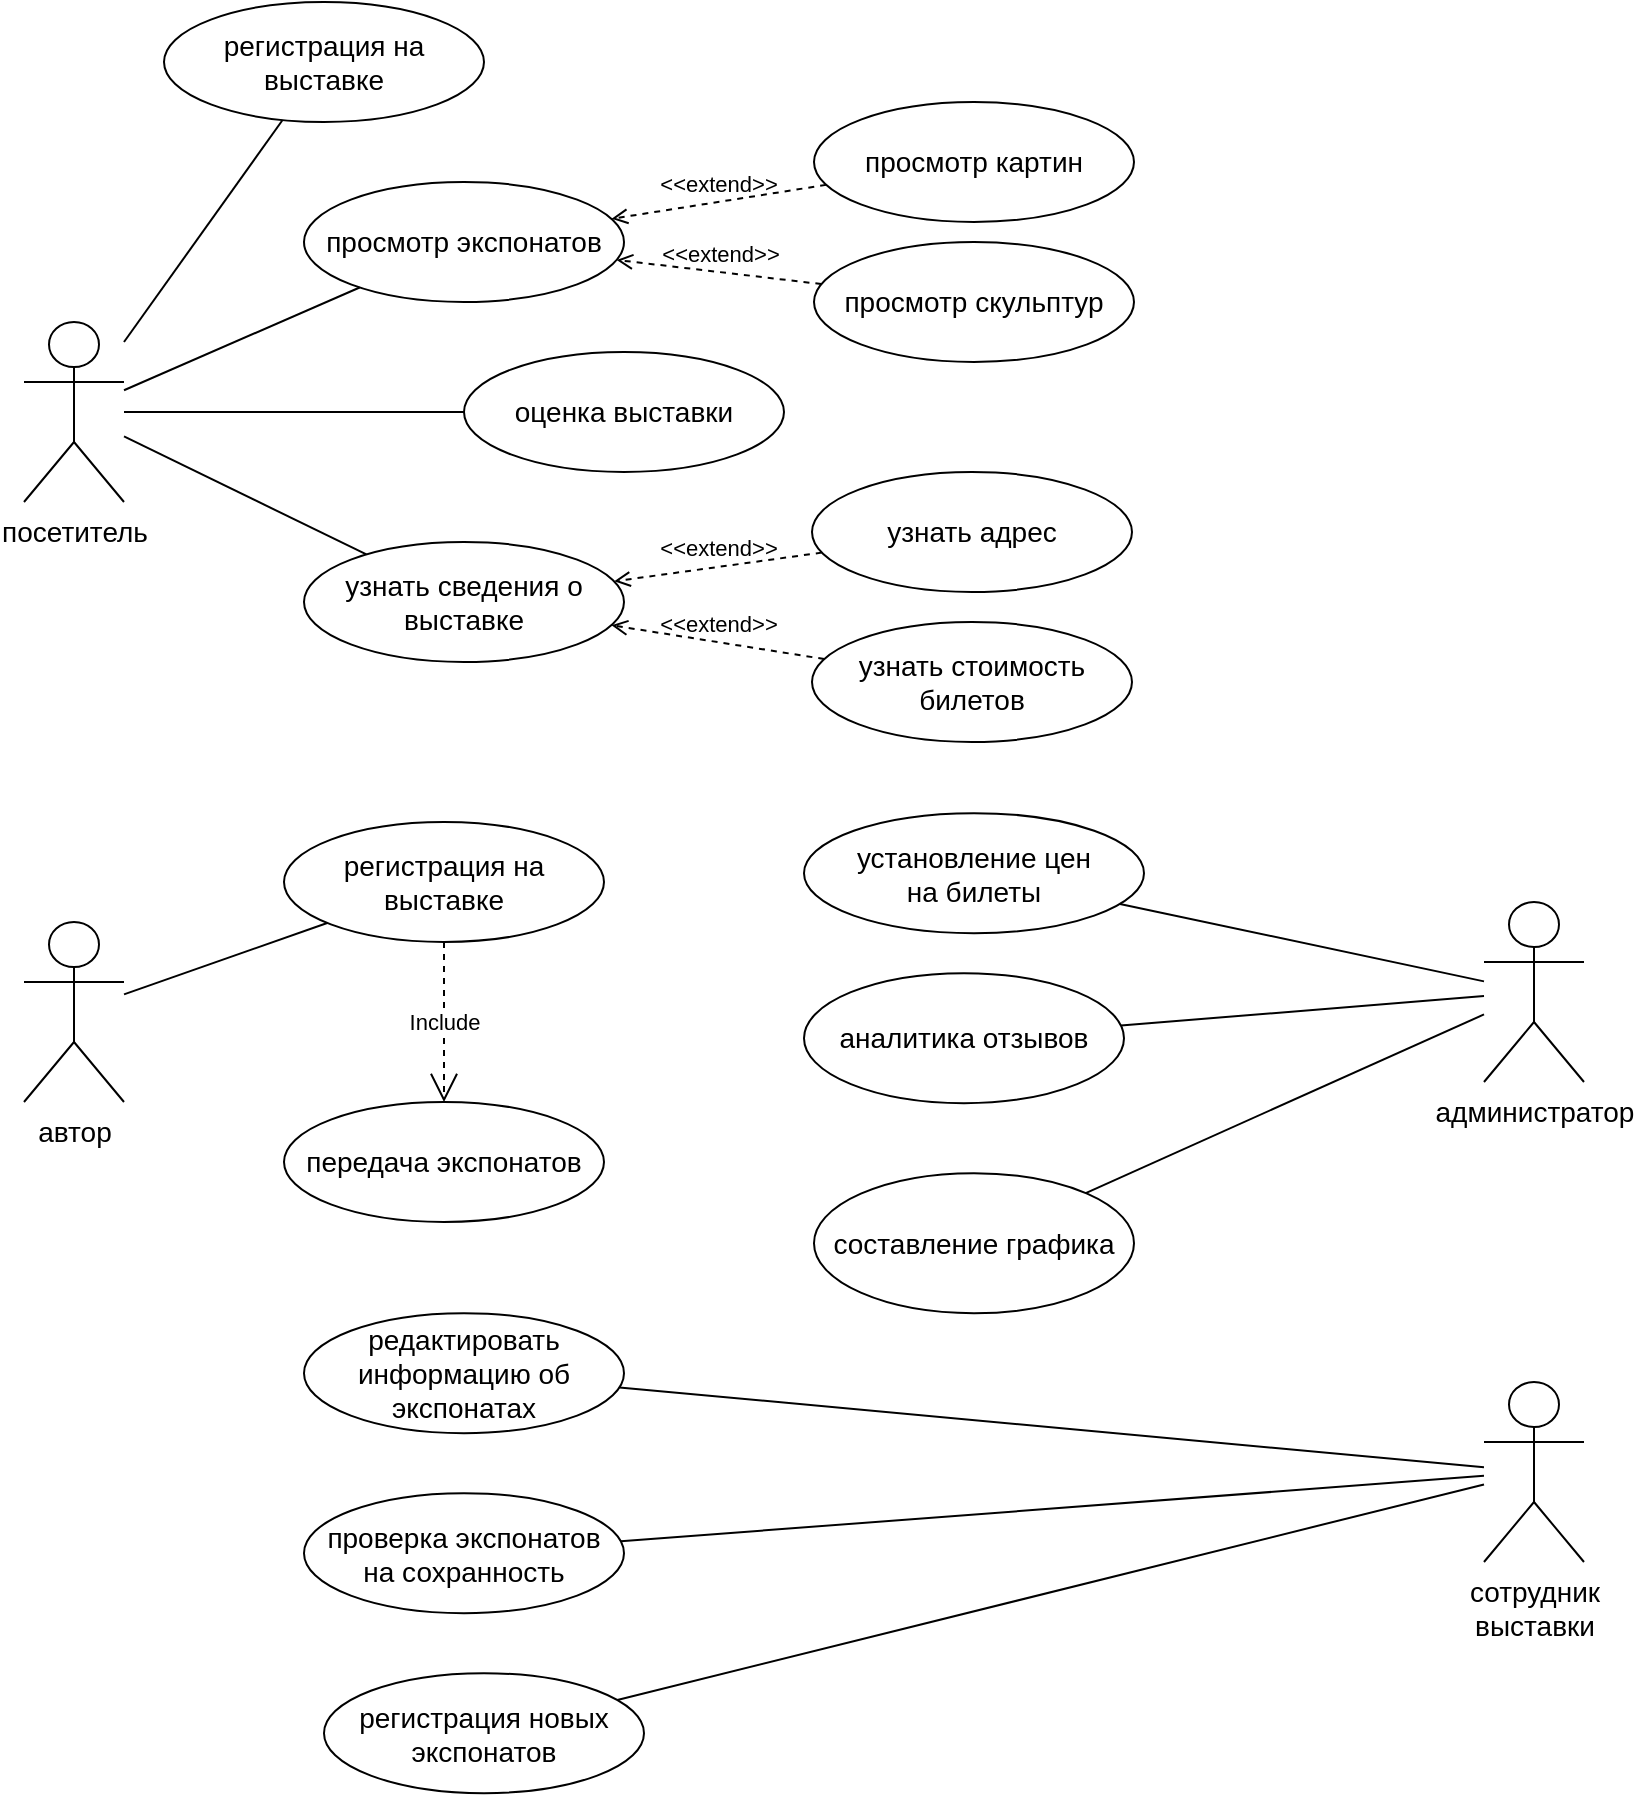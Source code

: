 <mxfile version="15.7.3" type="device"><diagram id="RXkYxC6cQjv5jpIJ6nsY" name="Страница 1"><mxGraphModel dx="1730" dy="1082" grid="1" gridSize="10" guides="1" tooltips="1" connect="1" arrows="1" fold="1" page="1" pageScale="1" pageWidth="827" pageHeight="1169" math="0" shadow="0"><root><mxCell id="0"/><mxCell id="1" parent="0"/><mxCell id="jTPdTnIN6dEd3ZTVsYPK-1" value="&lt;font style=&quot;font-size: 14px&quot;&gt;посетитель&lt;/font&gt;" style="shape=umlActor;verticalLabelPosition=bottom;verticalAlign=top;html=1;outlineConnect=0;" parent="1" vertex="1"><mxGeometry x="20" y="180" width="50" height="90" as="geometry"/></mxCell><mxCell id="jTPdTnIN6dEd3ZTVsYPK-16" value="&lt;font style=&quot;font-size: 14px&quot;&gt;сотрудник&lt;br&gt;выставки&lt;br&gt;&lt;/font&gt;" style="shape=umlActor;verticalLabelPosition=bottom;verticalAlign=top;html=1;outlineConnect=0;" parent="1" vertex="1"><mxGeometry x="750" y="710" width="50" height="90" as="geometry"/></mxCell><mxCell id="jTPdTnIN6dEd3ZTVsYPK-17" value="&lt;font style=&quot;font-size: 14px&quot;&gt;редактировать информацию об экспонатах&lt;/font&gt;" style="ellipse;whiteSpace=wrap;html=1;" parent="1" vertex="1"><mxGeometry x="160" y="675.58" width="160" height="60" as="geometry"/></mxCell><mxCell id="jTPdTnIN6dEd3ZTVsYPK-21" value="" style="endArrow=none;html=1;" parent="1" source="jTPdTnIN6dEd3ZTVsYPK-16" target="jTPdTnIN6dEd3ZTVsYPK-26" edge="1"><mxGeometry width="50" height="50" relative="1" as="geometry"><mxPoint x="303.68" y="895.58" as="sourcePoint"/><mxPoint x="405.48" y="940.001" as="targetPoint"/></mxGeometry></mxCell><mxCell id="jTPdTnIN6dEd3ZTVsYPK-22" value="" style="endArrow=none;html=1;" parent="1" source="jTPdTnIN6dEd3ZTVsYPK-16" target="jTPdTnIN6dEd3ZTVsYPK-17" edge="1"><mxGeometry width="50" height="50" relative="1" as="geometry"><mxPoint x="303.68" y="895.58" as="sourcePoint"/><mxPoint x="372.618" y="740.453" as="targetPoint"/></mxGeometry></mxCell><mxCell id="jTPdTnIN6dEd3ZTVsYPK-26" value="&lt;font style=&quot;font-size: 14px&quot;&gt;регистрация новых экспонатов&lt;/font&gt;" style="ellipse;whiteSpace=wrap;html=1;" parent="1" vertex="1"><mxGeometry x="170" y="855.58" width="160" height="60" as="geometry"/></mxCell><mxCell id="jTPdTnIN6dEd3ZTVsYPK-27" value="&lt;span style=&quot;font-size: 14px&quot;&gt;проверка экспонатов &lt;br&gt;на сохранность&lt;/span&gt;" style="ellipse;whiteSpace=wrap;html=1;" parent="1" vertex="1"><mxGeometry x="160" y="765.58" width="160" height="60" as="geometry"/></mxCell><mxCell id="jTPdTnIN6dEd3ZTVsYPK-29" value="" style="endArrow=none;html=1;" parent="1" source="jTPdTnIN6dEd3ZTVsYPK-16" target="jTPdTnIN6dEd3ZTVsYPK-27" edge="1"><mxGeometry width="50" height="50" relative="1" as="geometry"><mxPoint x="303.68" y="895.58" as="sourcePoint"/><mxPoint x="349.997" y="848.801" as="targetPoint"/></mxGeometry></mxCell><mxCell id="jTPdTnIN6dEd3ZTVsYPK-30" value="&lt;font style=&quot;font-size: 14px&quot;&gt;администратор&lt;/font&gt;" style="shape=umlActor;verticalLabelPosition=bottom;verticalAlign=top;html=1;outlineConnect=0;" parent="1" vertex="1"><mxGeometry x="750" y="470" width="50" height="90" as="geometry"/></mxCell><mxCell id="jTPdTnIN6dEd3ZTVsYPK-37" value="&lt;font style=&quot;font-size: 14px&quot;&gt;автор&lt;br&gt;&lt;/font&gt;" style="shape=umlActor;verticalLabelPosition=bottom;verticalAlign=top;html=1;outlineConnect=0;" parent="1" vertex="1"><mxGeometry x="20" y="480" width="50" height="90" as="geometry"/></mxCell><mxCell id="jTPdTnIN6dEd3ZTVsYPK-38" value="&lt;font style=&quot;font-size: 14px&quot;&gt;регистрация на выставке&lt;/font&gt;" style="ellipse;whiteSpace=wrap;html=1;" parent="1" vertex="1"><mxGeometry x="150" y="430" width="160" height="60" as="geometry"/></mxCell><mxCell id="jTPdTnIN6dEd3ZTVsYPK-41" value="" style="endArrow=none;html=1;" parent="1" source="jTPdTnIN6dEd3ZTVsYPK-37" target="jTPdTnIN6dEd3ZTVsYPK-38" edge="1"><mxGeometry width="50" height="50" relative="1" as="geometry"><mxPoint x="570" y="590" as="sourcePoint"/><mxPoint x="700" y="590" as="targetPoint"/></mxGeometry></mxCell><mxCell id="jTPdTnIN6dEd3ZTVsYPK-46" value="&lt;font style=&quot;font-size: 14px&quot;&gt;просмотр экспонатов&lt;br&gt;&lt;/font&gt;" style="ellipse;whiteSpace=wrap;html=1;" parent="1" vertex="1"><mxGeometry x="160" y="110" width="160" height="60" as="geometry"/></mxCell><mxCell id="jTPdTnIN6dEd3ZTVsYPK-47" value="" style="endArrow=none;html=1;" parent="1" source="jTPdTnIN6dEd3ZTVsYPK-1" target="jTPdTnIN6dEd3ZTVsYPK-50" edge="1"><mxGeometry width="50" height="50" relative="1" as="geometry"><mxPoint x="90" y="230" as="sourcePoint"/><mxPoint x="150" y="230" as="targetPoint"/></mxGeometry></mxCell><mxCell id="jTPdTnIN6dEd3ZTVsYPK-49" value="" style="endArrow=none;html=1;" parent="1" source="jTPdTnIN6dEd3ZTVsYPK-1" target="jTPdTnIN6dEd3ZTVsYPK-46" edge="1"><mxGeometry width="50" height="50" relative="1" as="geometry"><mxPoint x="90" y="230" as="sourcePoint"/><mxPoint x="220" y="230" as="targetPoint"/></mxGeometry></mxCell><mxCell id="jTPdTnIN6dEd3ZTVsYPK-50" value="&lt;span style=&quot;font-size: 14px&quot;&gt;узнать сведения о выставке&lt;br&gt;&lt;/span&gt;" style="ellipse;whiteSpace=wrap;html=1;" parent="1" vertex="1"><mxGeometry x="160" y="290" width="160" height="60" as="geometry"/></mxCell><mxCell id="jTPdTnIN6dEd3ZTVsYPK-52" value="&lt;span style=&quot;font-size: 14px&quot;&gt;оценка выставки&lt;/span&gt;" style="ellipse;whiteSpace=wrap;html=1;" parent="1" vertex="1"><mxGeometry x="240" y="195" width="160" height="60" as="geometry"/></mxCell><mxCell id="jTPdTnIN6dEd3ZTVsYPK-53" value="" style="endArrow=none;html=1;" parent="1" source="jTPdTnIN6dEd3ZTVsYPK-1" target="jTPdTnIN6dEd3ZTVsYPK-52" edge="1"><mxGeometry width="50" height="50" relative="1" as="geometry"><mxPoint x="90" y="230" as="sourcePoint"/><mxPoint x="180" y="150" as="targetPoint"/></mxGeometry></mxCell><mxCell id="jTPdTnIN6dEd3ZTVsYPK-54" value="&lt;font style=&quot;font-size: 14px&quot;&gt;установление цен&lt;br&gt;на билеты&lt;br&gt;&lt;/font&gt;" style="ellipse;whiteSpace=wrap;html=1;" parent="1" vertex="1"><mxGeometry x="410" y="425.58" width="170" height="60" as="geometry"/></mxCell><mxCell id="jTPdTnIN6dEd3ZTVsYPK-55" value="" style="endArrow=none;html=1;" parent="1" source="jTPdTnIN6dEd3ZTVsYPK-30" target="jTPdTnIN6dEd3ZTVsYPK-57" edge="1"><mxGeometry width="50" height="50" relative="1" as="geometry"><mxPoint x="463.68" y="515.58" as="sourcePoint"/><mxPoint x="523.68" y="515.58" as="targetPoint"/></mxGeometry></mxCell><mxCell id="jTPdTnIN6dEd3ZTVsYPK-56" value="" style="endArrow=none;html=1;" parent="1" source="jTPdTnIN6dEd3ZTVsYPK-30" target="jTPdTnIN6dEd3ZTVsYPK-54" edge="1"><mxGeometry width="50" height="50" relative="1" as="geometry"><mxPoint x="463.68" y="515.58" as="sourcePoint"/><mxPoint x="593.68" y="515.58" as="targetPoint"/></mxGeometry></mxCell><mxCell id="jTPdTnIN6dEd3ZTVsYPK-57" value="&lt;span style=&quot;font-size: 14px&quot;&gt;составление графика&lt;/span&gt;" style="ellipse;whiteSpace=wrap;html=1;" parent="1" vertex="1"><mxGeometry x="415" y="605.58" width="160" height="70" as="geometry"/></mxCell><mxCell id="jTPdTnIN6dEd3ZTVsYPK-58" value="&lt;span style=&quot;font-size: 14px&quot;&gt;аналитика отзывов&lt;/span&gt;" style="ellipse;whiteSpace=wrap;html=1;" parent="1" vertex="1"><mxGeometry x="410" y="505.58" width="160" height="65" as="geometry"/></mxCell><mxCell id="jTPdTnIN6dEd3ZTVsYPK-59" value="" style="endArrow=none;html=1;" parent="1" source="jTPdTnIN6dEd3ZTVsYPK-30" target="jTPdTnIN6dEd3ZTVsYPK-58" edge="1"><mxGeometry width="50" height="50" relative="1" as="geometry"><mxPoint x="463.68" y="515.58" as="sourcePoint"/><mxPoint x="553.68" y="435.58" as="targetPoint"/></mxGeometry></mxCell><mxCell id="jTPdTnIN6dEd3ZTVsYPK-63" value="Include" style="endArrow=open;endSize=12;dashed=1;html=1;targetPerimeterSpacing=0;" parent="1" source="jTPdTnIN6dEd3ZTVsYPK-38" target="jTPdTnIN6dEd3ZTVsYPK-64" edge="1"><mxGeometry width="160" relative="1" as="geometry"><mxPoint x="1010" y="170" as="sourcePoint"/><mxPoint x="860" y="190" as="targetPoint"/><Array as="points"/></mxGeometry></mxCell><mxCell id="jTPdTnIN6dEd3ZTVsYPK-64" value="&lt;span style=&quot;font-size: 14px&quot;&gt;передача экспонатов&lt;/span&gt;" style="ellipse;whiteSpace=wrap;html=1;" parent="1" vertex="1"><mxGeometry x="150" y="570" width="160" height="60" as="geometry"/></mxCell><mxCell id="4VtLAkC79cZyieqlHN57-1" value="&lt;font style=&quot;font-size: 14px&quot;&gt;просмотр картин&lt;/font&gt;" style="ellipse;whiteSpace=wrap;html=1;" parent="1" vertex="1"><mxGeometry x="415" y="70" width="160" height="60" as="geometry"/></mxCell><mxCell id="4VtLAkC79cZyieqlHN57-2" value="&lt;font style=&quot;font-size: 14px&quot;&gt;просмотр скульптур&lt;/font&gt;" style="ellipse;whiteSpace=wrap;html=1;" parent="1" vertex="1"><mxGeometry x="415" y="140" width="160" height="60" as="geometry"/></mxCell><mxCell id="4VtLAkC79cZyieqlHN57-3" value="&amp;lt;&amp;lt;extend&amp;gt;&amp;gt;" style="html=1;verticalAlign=bottom;labelBackgroundColor=none;endArrow=open;endFill=0;dashed=1;" parent="1" source="4VtLAkC79cZyieqlHN57-1" target="jTPdTnIN6dEd3ZTVsYPK-46" edge="1"><mxGeometry width="160" relative="1" as="geometry"><mxPoint x="-120" y="390" as="sourcePoint"/><mxPoint x="330" y="90" as="targetPoint"/></mxGeometry></mxCell><mxCell id="4VtLAkC79cZyieqlHN57-4" value="&amp;lt;&amp;lt;extend&amp;gt;&amp;gt;" style="html=1;verticalAlign=bottom;labelBackgroundColor=none;endArrow=open;endFill=0;dashed=1;" parent="1" source="4VtLAkC79cZyieqlHN57-2" target="jTPdTnIN6dEd3ZTVsYPK-46" edge="1"><mxGeometry width="160" relative="1" as="geometry"><mxPoint x="316.784" y="133.483" as="sourcePoint"/><mxPoint x="360" y="230" as="targetPoint"/></mxGeometry></mxCell><mxCell id="4VtLAkC79cZyieqlHN57-5" value="&lt;font style=&quot;font-size: 14px&quot;&gt;узнать адрес&lt;/font&gt;" style="ellipse;whiteSpace=wrap;html=1;" parent="1" vertex="1"><mxGeometry x="414" y="255" width="160" height="60" as="geometry"/></mxCell><mxCell id="4VtLAkC79cZyieqlHN57-6" value="&lt;font style=&quot;font-size: 14px&quot;&gt;узнать стоимость билетов&lt;/font&gt;" style="ellipse;whiteSpace=wrap;html=1;" parent="1" vertex="1"><mxGeometry x="414" y="330" width="160" height="60" as="geometry"/></mxCell><mxCell id="4VtLAkC79cZyieqlHN57-7" value="&amp;lt;&amp;lt;extend&amp;gt;&amp;gt;" style="html=1;verticalAlign=bottom;labelBackgroundColor=none;endArrow=open;endFill=0;dashed=1;" parent="1" source="4VtLAkC79cZyieqlHN57-5" target="jTPdTnIN6dEd3ZTVsYPK-50" edge="1"><mxGeometry width="160" relative="1" as="geometry"><mxPoint x="413.973" y="170.663" as="sourcePoint"/><mxPoint x="325.895" y="159.487" as="targetPoint"/></mxGeometry></mxCell><mxCell id="4VtLAkC79cZyieqlHN57-8" value="&amp;lt;&amp;lt;extend&amp;gt;&amp;gt;" style="html=1;verticalAlign=bottom;labelBackgroundColor=none;endArrow=open;endFill=0;dashed=1;" parent="1" source="4VtLAkC79cZyieqlHN57-6" target="jTPdTnIN6dEd3ZTVsYPK-50" edge="1"><mxGeometry width="160" relative="1" as="geometry"><mxPoint x="415.574" y="306.002" as="sourcePoint"/><mxPoint x="324.759" y="319.32" as="targetPoint"/></mxGeometry></mxCell><mxCell id="at1srJZLcPFizByTCeAm-1" value="&lt;font style=&quot;font-size: 14px&quot;&gt;регистрация на выставке&lt;br&gt;&lt;/font&gt;" style="ellipse;whiteSpace=wrap;html=1;" parent="1" vertex="1"><mxGeometry x="90" y="20" width="160" height="60" as="geometry"/></mxCell><mxCell id="at1srJZLcPFizByTCeAm-2" value="" style="endArrow=none;html=1;" parent="1" source="jTPdTnIN6dEd3ZTVsYPK-1" target="at1srJZLcPFizByTCeAm-1" edge="1"><mxGeometry width="50" height="50" relative="1" as="geometry"><mxPoint x="80" y="224.103" as="sourcePoint"/><mxPoint x="197.827" y="172.742" as="targetPoint"/></mxGeometry></mxCell></root></mxGraphModel></diagram></mxfile>